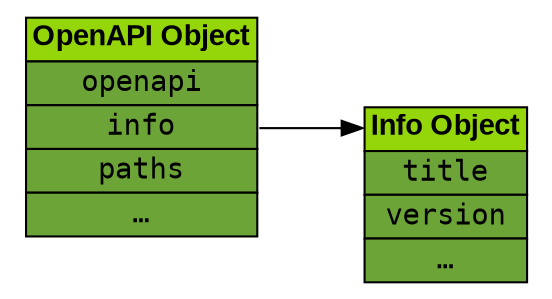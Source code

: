 digraph openapiObject {
node[shape=none; fontname=monospace]
rankdir=LR
bgcolor=white

openapiObject [
    URL = "http://spec.openapis.org/oas/v3.0.3#oasObject"
    label = <<table border="0" cellspacing="0">
        <tr><td border="1" bgcolor="#94d60a"><font face="arial"><b>OpenAPI Object</b></font></td></tr>
        <tr><td border="1" bgcolor="#6ca437">openapi</td></tr>
        <tr><td border="1" bgcolor="#6ca437" port="info">info</td></tr>
        <tr><td border="1" bgcolor="#6ca437">paths</td></tr>
        <tr><td border="1" bgcolor="#6ca437">…</td></tr></table>>]

infoObject [
    URL = "http://spec.openapis.org/oas/v3.0.3#infoObject"
    label = <<table border="0" cellspacing="0">
        <tr><td border="1" bgcolor="#94d60a" port="header"><font face="arial"><b>Info Object</b></font></td></tr>
        <tr><td border="1" bgcolor="#6ca437">title</td></tr>
        <tr><td border="1" bgcolor="#6ca437">version</td></tr>
        <tr><td border="1" bgcolor="#6ca437">…</td></tr></table>>]

openapiObject:info->infoObject:header
}